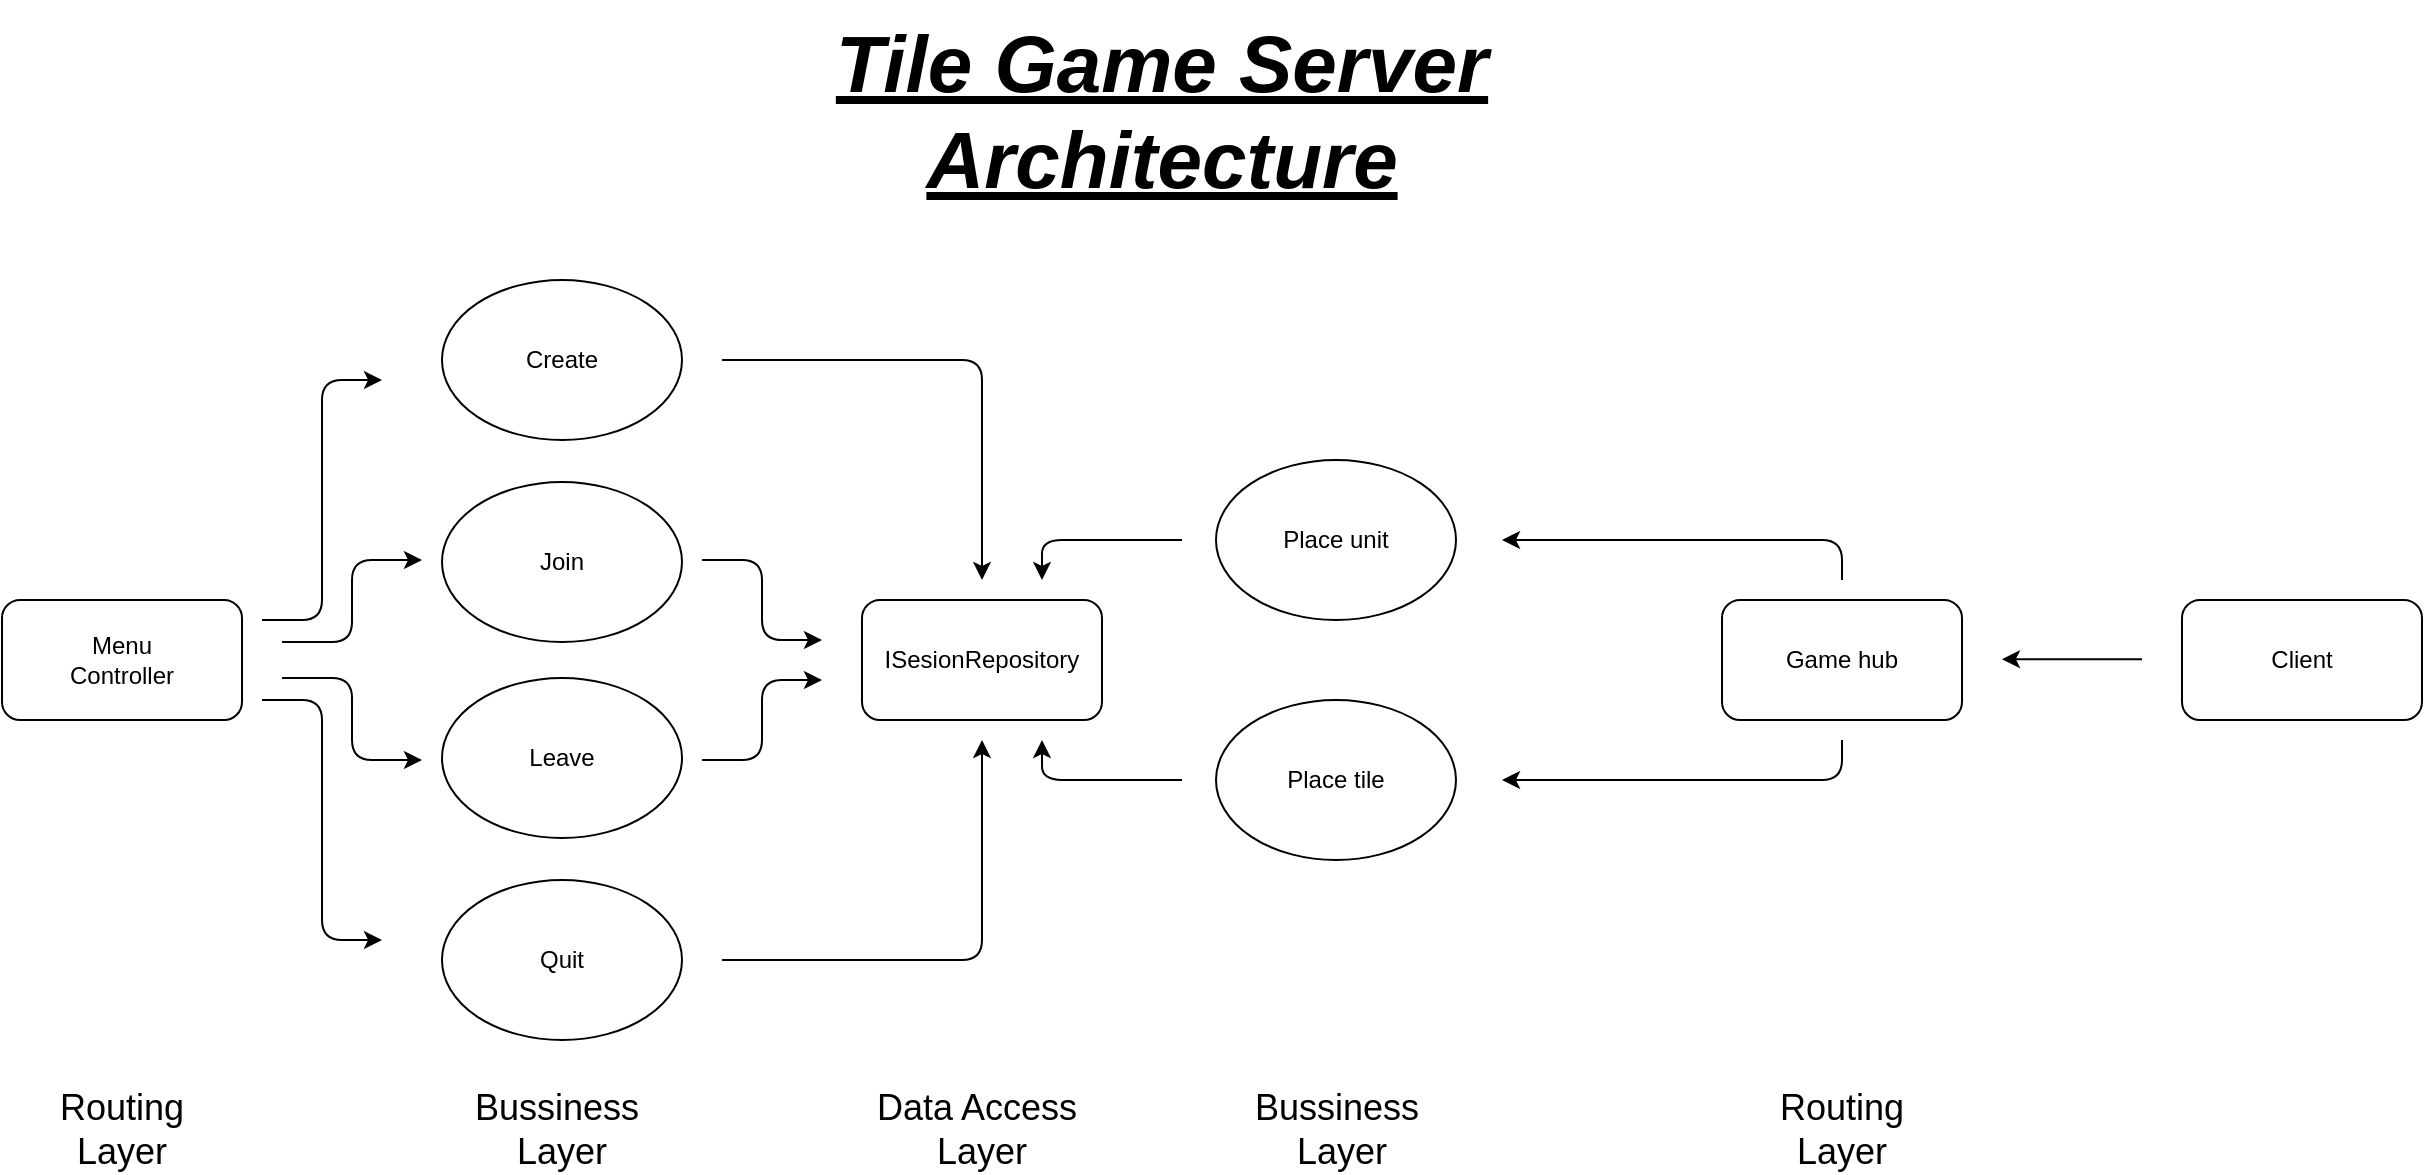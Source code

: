 <mxfile version="14.5.1" type="device"><diagram id="zs68d7hvvTR-MqtRcNAH" name="Page-1"><mxGraphModel dx="1275" dy="716" grid="1" gridSize="10" guides="1" tooltips="1" connect="1" arrows="1" fold="1" page="1" pageScale="1" pageWidth="827" pageHeight="1169" math="0" shadow="0"><root><mxCell id="0"/><mxCell id="1" parent="0"/><mxCell id="57feNAYNzXfSAhMgYncy-2" value="" style="rounded=1;whiteSpace=wrap;html=1;" parent="1" vertex="1"><mxGeometry x="100" y="310" width="120" height="60" as="geometry"/></mxCell><mxCell id="57feNAYNzXfSAhMgYncy-3" value="Menu Controller" style="text;html=1;strokeColor=none;fillColor=none;align=center;verticalAlign=middle;whiteSpace=wrap;rounded=0;" parent="1" vertex="1"><mxGeometry x="140" y="331" width="40" height="18" as="geometry"/></mxCell><mxCell id="57feNAYNzXfSAhMgYncy-4" value="" style="endArrow=classic;html=1;edgeStyle=elbowEdgeStyle;" parent="1" edge="1"><mxGeometry width="50" height="50" relative="1" as="geometry"><mxPoint x="230" y="320" as="sourcePoint"/><mxPoint x="290" y="200" as="targetPoint"/></mxGeometry></mxCell><mxCell id="57feNAYNzXfSAhMgYncy-10" value="Join" style="ellipse;whiteSpace=wrap;html=1;" parent="1" vertex="1"><mxGeometry x="320" y="251" width="120" height="80" as="geometry"/></mxCell><mxCell id="57feNAYNzXfSAhMgYncy-11" value="Create" style="ellipse;whiteSpace=wrap;html=1;" parent="1" vertex="1"><mxGeometry x="320" y="150" width="120" height="80" as="geometry"/></mxCell><mxCell id="57feNAYNzXfSAhMgYncy-15" value="" style="endArrow=classic;html=1;shadow=0;edgeStyle=elbowEdgeStyle;elbow=vertical;" parent="1" edge="1"><mxGeometry width="50" height="50" relative="1" as="geometry"><mxPoint x="460" y="190" as="sourcePoint"/><mxPoint x="590" y="300" as="targetPoint"/><Array as="points"><mxPoint x="530" y="190"/></Array></mxGeometry></mxCell><mxCell id="57feNAYNzXfSAhMgYncy-16" value="ISesionRepository" style="rounded=1;whiteSpace=wrap;html=1;" parent="1" vertex="1"><mxGeometry x="530" y="310" width="120" height="60" as="geometry"/></mxCell><mxCell id="57feNAYNzXfSAhMgYncy-17" value="Client" style="rounded=1;whiteSpace=wrap;html=1;" parent="1" vertex="1"><mxGeometry x="1190" y="310" width="120" height="60" as="geometry"/></mxCell><mxCell id="57feNAYNzXfSAhMgYncy-18" value="Game hub" style="rounded=1;whiteSpace=wrap;html=1;" parent="1" vertex="1"><mxGeometry x="960" y="310" width="120" height="60" as="geometry"/></mxCell><mxCell id="57feNAYNzXfSAhMgYncy-19" value="" style="endArrow=classic;html=1;shadow=0;align=center;edgeStyle=elbowEdgeStyle;" parent="1" edge="1"><mxGeometry width="50" height="50" relative="1" as="geometry"><mxPoint x="1020" y="300.0" as="sourcePoint"/><mxPoint x="850" y="280" as="targetPoint"/><Array as="points"><mxPoint x="1020" y="290"/></Array></mxGeometry></mxCell><mxCell id="57feNAYNzXfSAhMgYncy-20" value="" style="endArrow=classic;html=1;shadow=0;align=center;" parent="1" edge="1"><mxGeometry width="50" height="50" relative="1" as="geometry"><mxPoint x="1170" y="339.58" as="sourcePoint"/><mxPoint x="1100" y="339.58" as="targetPoint"/></mxGeometry></mxCell><mxCell id="57feNAYNzXfSAhMgYncy-21" value="Leave" style="ellipse;whiteSpace=wrap;html=1;" parent="1" vertex="1"><mxGeometry x="320" y="349" width="120" height="80" as="geometry"/></mxCell><mxCell id="57feNAYNzXfSAhMgYncy-22" value="Quit" style="ellipse;whiteSpace=wrap;html=1;" parent="1" vertex="1"><mxGeometry x="320" y="450" width="120" height="80" as="geometry"/></mxCell><mxCell id="57feNAYNzXfSAhMgYncy-23" value="" style="endArrow=classic;html=1;shadow=0;edgeStyle=elbowEdgeStyle;elbow=vertical;" parent="1" edge="1"><mxGeometry width="50" height="50" relative="1" as="geometry"><mxPoint x="460" y="490" as="sourcePoint"/><mxPoint x="590" y="380" as="targetPoint"/><Array as="points"><mxPoint x="520" y="490"/></Array></mxGeometry></mxCell><mxCell id="57feNAYNzXfSAhMgYncy-24" value="" style="endArrow=classic;html=1;edgeStyle=elbowEdgeStyle;" parent="1" edge="1"><mxGeometry width="50" height="50" relative="1" as="geometry"><mxPoint x="230" y="360" as="sourcePoint"/><mxPoint x="290" y="480" as="targetPoint"/></mxGeometry></mxCell><mxCell id="57feNAYNzXfSAhMgYncy-25" value="" style="endArrow=classic;html=1;shadow=0;align=center;edgeStyle=elbowEdgeStyle;" parent="1" edge="1"><mxGeometry width="50" height="50" relative="1" as="geometry"><mxPoint x="240" y="331" as="sourcePoint"/><mxPoint x="310" y="290" as="targetPoint"/></mxGeometry></mxCell><mxCell id="57feNAYNzXfSAhMgYncy-26" value="" style="endArrow=classic;html=1;shadow=0;align=center;edgeStyle=elbowEdgeStyle;" parent="1" edge="1"><mxGeometry width="50" height="50" relative="1" as="geometry"><mxPoint x="240" y="349" as="sourcePoint"/><mxPoint x="310" y="390" as="targetPoint"/></mxGeometry></mxCell><mxCell id="57feNAYNzXfSAhMgYncy-27" value="" style="endArrow=classic;html=1;shadow=0;align=center;edgeStyle=elbowEdgeStyle;" parent="1" edge="1"><mxGeometry width="50" height="50" relative="1" as="geometry"><mxPoint x="450" y="290" as="sourcePoint"/><mxPoint x="510" y="330" as="targetPoint"/></mxGeometry></mxCell><mxCell id="57feNAYNzXfSAhMgYncy-28" value="" style="endArrow=classic;html=1;shadow=0;align=center;edgeStyle=elbowEdgeStyle;" parent="1" edge="1"><mxGeometry width="50" height="50" relative="1" as="geometry"><mxPoint x="450" y="390" as="sourcePoint"/><mxPoint x="510" y="350" as="targetPoint"/></mxGeometry></mxCell><mxCell id="57feNAYNzXfSAhMgYncy-30" value="Tile Game Server Architecture" style="text;html=1;strokeColor=none;fillColor=none;align=center;verticalAlign=middle;whiteSpace=wrap;rounded=0;fontStyle=7;horizontal=1;fontSize=40;" parent="1" vertex="1"><mxGeometry x="450" y="10" width="460" height="110" as="geometry"/></mxCell><mxCell id="57feNAYNzXfSAhMgYncy-36" value="" style="endArrow=classic;html=1;shadow=0;align=center;edgeStyle=elbowEdgeStyle;" parent="1" edge="1"><mxGeometry width="50" height="50" relative="1" as="geometry"><mxPoint x="1020" y="380" as="sourcePoint"/><mxPoint x="850" y="400" as="targetPoint"/><Array as="points"><mxPoint x="1020" y="410"/></Array></mxGeometry></mxCell><mxCell id="57feNAYNzXfSAhMgYncy-37" value="" style="endArrow=classic;html=1;shadow=0;fontSize=12;align=center;" parent="1" edge="1"><mxGeometry width="50" height="50" relative="1" as="geometry"><mxPoint x="690" y="400" as="sourcePoint"/><mxPoint x="620" y="380" as="targetPoint"/><Array as="points"><mxPoint x="620" y="400"/></Array></mxGeometry></mxCell><mxCell id="57feNAYNzXfSAhMgYncy-38" value="" style="endArrow=classic;html=1;shadow=0;fontSize=12;align=center;" parent="1" edge="1"><mxGeometry width="50" height="50" relative="1" as="geometry"><mxPoint x="690" y="280" as="sourcePoint"/><mxPoint x="620" y="300" as="targetPoint"/><Array as="points"><mxPoint x="620" y="280"/></Array></mxGeometry></mxCell><mxCell id="57feNAYNzXfSAhMgYncy-39" value="Place unit" style="ellipse;whiteSpace=wrap;html=1;fontSize=12;align=center;verticalAlign=middle;" parent="1" vertex="1"><mxGeometry x="707" y="240" width="120" height="80" as="geometry"/></mxCell><mxCell id="57feNAYNzXfSAhMgYncy-40" value="Place tile" style="ellipse;whiteSpace=wrap;html=1;fontSize=12;align=center;verticalAlign=middle;" parent="1" vertex="1"><mxGeometry x="707" y="360" width="120" height="80" as="geometry"/></mxCell><mxCell id="YDsrvAvlM_w_qQH1EyTT-1" value="&lt;font style=&quot;font-size: 18px&quot;&gt;Bussiness&amp;nbsp;&lt;br&gt;Layer&lt;/font&gt;" style="text;html=1;strokeColor=none;fillColor=none;align=center;verticalAlign=middle;whiteSpace=wrap;rounded=0;" vertex="1" parent="1"><mxGeometry x="320" y="565" width="120" height="20" as="geometry"/></mxCell><mxCell id="YDsrvAvlM_w_qQH1EyTT-2" value="&lt;font style=&quot;font-size: 18px&quot;&gt;Data Access&amp;nbsp;&lt;br&gt;Layer&lt;/font&gt;" style="text;html=1;strokeColor=none;fillColor=none;align=center;verticalAlign=middle;whiteSpace=wrap;rounded=0;" vertex="1" parent="1"><mxGeometry x="530" y="565" width="120" height="20" as="geometry"/></mxCell><mxCell id="YDsrvAvlM_w_qQH1EyTT-3" value="&lt;font style=&quot;font-size: 18px&quot;&gt;Bussiness&amp;nbsp;&lt;br&gt;Layer&lt;/font&gt;" style="text;html=1;strokeColor=none;fillColor=none;align=center;verticalAlign=middle;whiteSpace=wrap;rounded=0;" vertex="1" parent="1"><mxGeometry x="710" y="565" width="120" height="20" as="geometry"/></mxCell><mxCell id="YDsrvAvlM_w_qQH1EyTT-4" value="&lt;font style=&quot;font-size: 18px&quot;&gt;Routing&lt;br&gt;Layer&lt;/font&gt;" style="text;html=1;strokeColor=none;fillColor=none;align=center;verticalAlign=middle;whiteSpace=wrap;rounded=0;" vertex="1" parent="1"><mxGeometry x="100" y="565" width="120" height="20" as="geometry"/></mxCell><mxCell id="YDsrvAvlM_w_qQH1EyTT-5" value="&lt;font style=&quot;font-size: 18px&quot;&gt;Routing&lt;br&gt;Layer&lt;/font&gt;" style="text;html=1;strokeColor=none;fillColor=none;align=center;verticalAlign=middle;whiteSpace=wrap;rounded=0;" vertex="1" parent="1"><mxGeometry x="960" y="565" width="120" height="20" as="geometry"/></mxCell></root></mxGraphModel></diagram></mxfile>